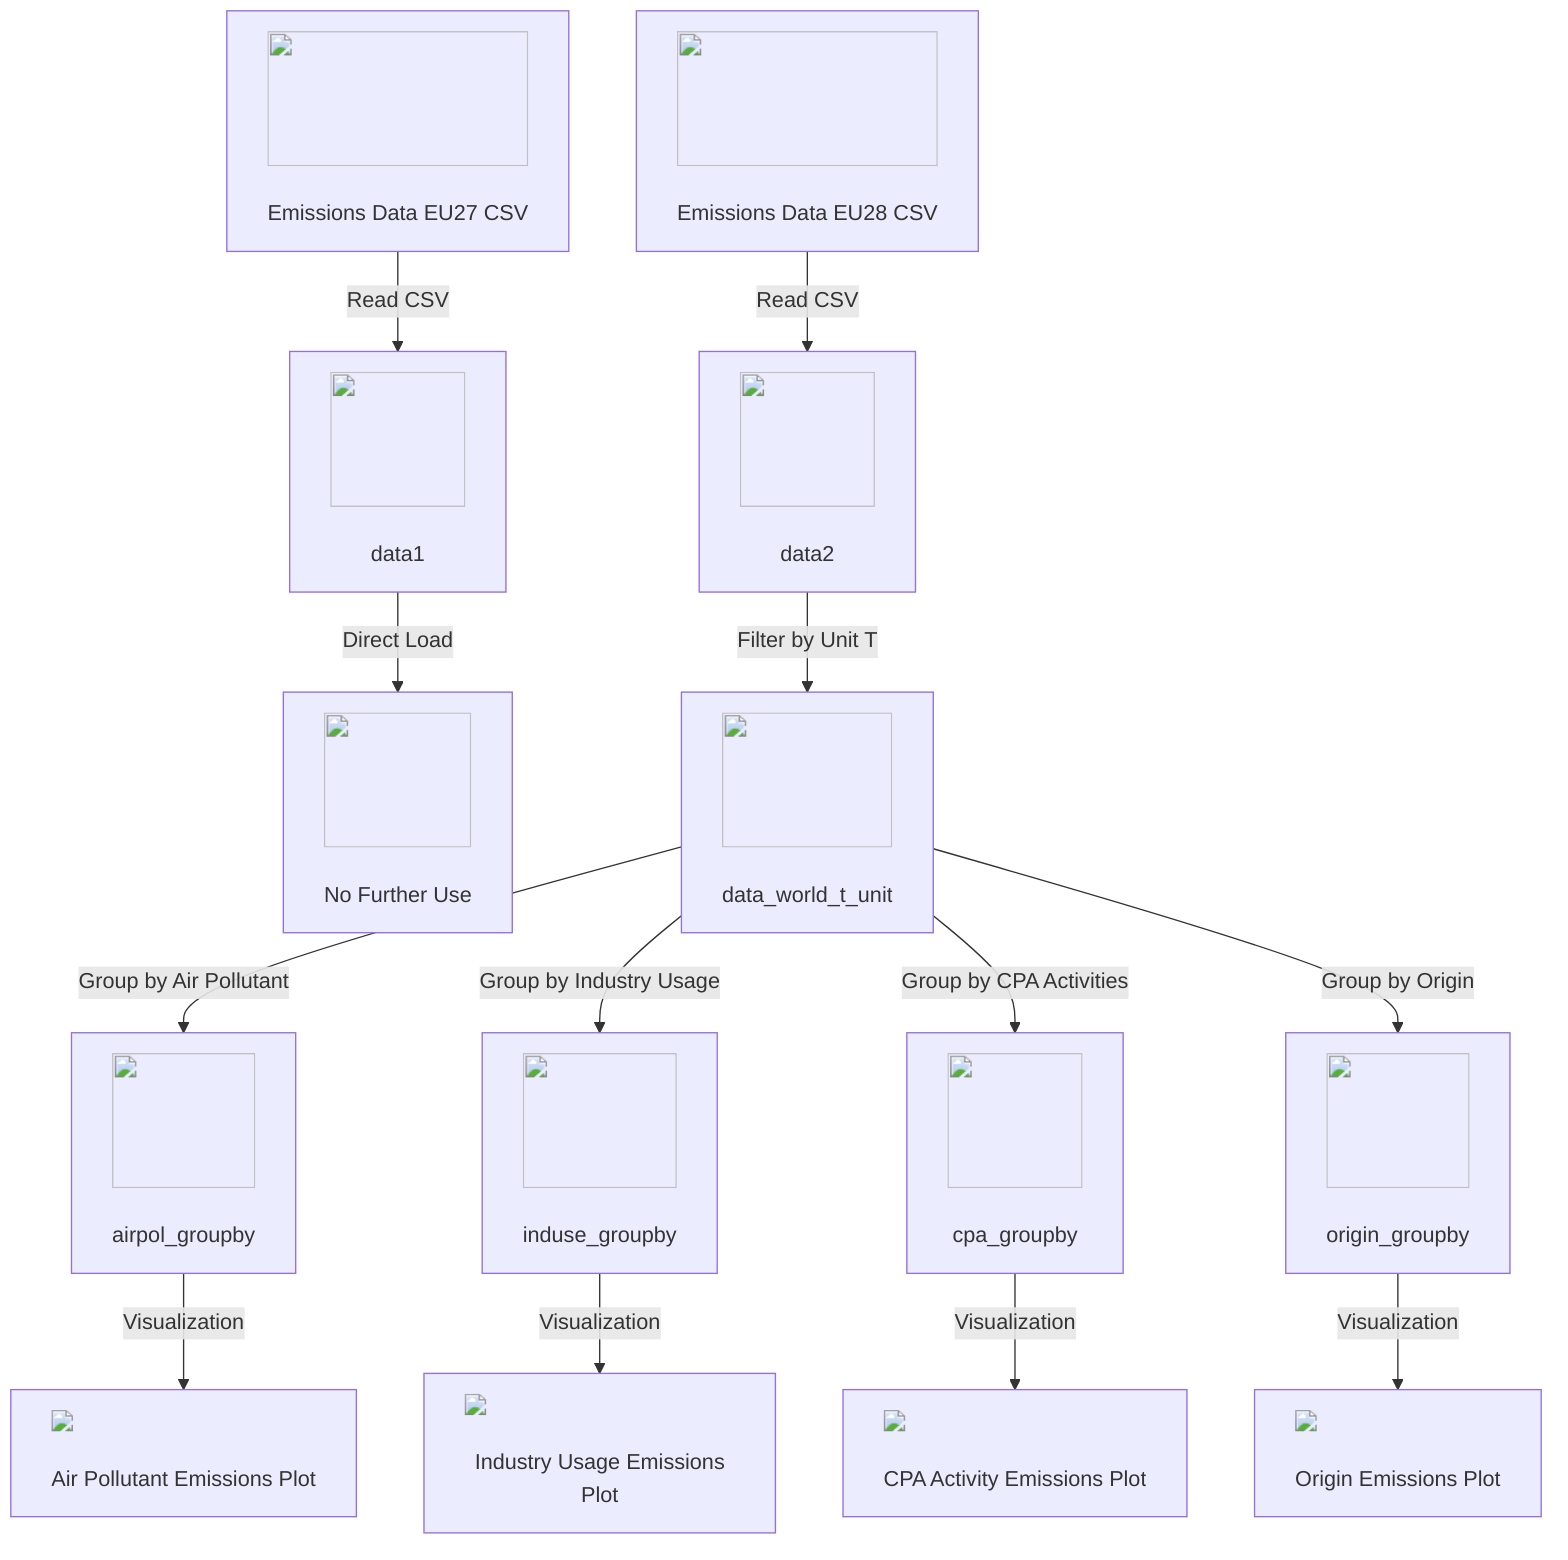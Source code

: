 %% This Mermaid diagram describes the data workflow and transformations within the Jupyter Notebook
flowchart TD
    A["<img src='icons/file.svg' width=100 height=100/> <br/> Emissions Data EU27 CSV"] -->|Read CSV| B["<img src='icons/table.svg' width=100 height=100/> <br/> data1"]
    B["<img src='icons/table.svg' width=100 height=100/> <br/> data1"] -->|Direct Load| C["<img src='icons/file.svg' width=100 height=100/> <br/> No Further Use"]
    A2["<img src='icons/file.svg' width=100 height=100/> <br/> Emissions Data EU28 CSV"] -->|Read CSV| D["<img src='icons/table.svg' width=100 height=100/> <br/> data2"]

    D["<img src='icons/table.svg' width=100 height=100/> <br/> data2"] -->|Filter by Unit T| E["<img src='icons/table.svg' width=100 height=100/> <br/> data_world_t_unit"]
    E["<img src='icons/table.svg' width=100 height=100/> <br/> data_world_t_unit"] -->|Group by Air Pollutant| F["<img src='icons/column_split.svg' width=100 height=100/> <br/> airpol_groupby"]
    F["<img src='icons/column_split.svg' width=100 height=100/> <br/> airpol_groupby"] -->|Visualization| G["<img src='dummy_plots/barplot_template.svg'/> <br/> Air Pollutant Emissions Plot"]

    E["<img src='icons/table.svg' width=100 height=100/> <br/> data_world_t_unit"] -->|Group by Industry Usage| H["<img src='icons/column_split.svg' width=100 height=100/> <br/> induse_groupby"]
    H["<img src='icons/column_split.svg' width=100 height=100/> <br/> induse_groupby"] -->|Visualization| I["<img src='dummy_plots/barplot_template.svg'/> <br/> Industry Usage Emissions Plot"]

    E["<img src='icons/table.svg' width=100 height=100/> <br/> data_world_t_unit"] -->|Group by CPA Activities| J["<img src='icons/column_split.svg' width=100 height=100/> <br/> cpa_groupby"]
    J["<img src='icons/column_split.svg' width=100 height=100/> <br/> cpa_groupby"] -->|Visualization| K["<img src='dummy_plots/barplot_template.svg'/> <br/> CPA Activity Emissions Plot"]

    E["<img src='icons/table.svg' width=100 height=100/> <br/> data_world_t_unit"] -->|Group by Origin| L["<img src='icons/column_split.svg' width=100 height=100/> <br/> origin_groupby"]
    L["<img src='icons/column_split.svg' width=100 height=100/> <br/> origin_groupby"] -->|Visualization| M["<img src='dummy_plots/barplot_template.svg'/> <br/> Origin Emissions Plot"]